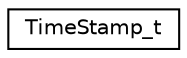 digraph "Graphical Class Hierarchy"
{
 // LATEX_PDF_SIZE
  edge [fontname="Helvetica",fontsize="10",labelfontname="Helvetica",labelfontsize="10"];
  node [fontname="Helvetica",fontsize="10",shape=record];
  rankdir="LR";
  Node0 [label="TimeStamp_t",height=0.2,width=0.4,color="black", fillcolor="white", style="filled",URL="$struct_time_stamp__t.html",tooltip=" "];
}
